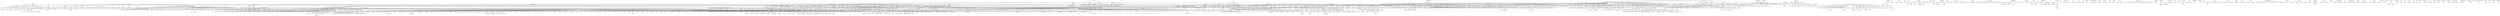 digraph ImagenetLabels
{
unicycle [label="unicycle"]
onscreen_object [label="onscreen object"]
condiment_shaker [label="condiment shaker"]
net [label="net"]
gravel [label="gravel"]
kit_fox [label="kit fox"]
sloth_bear [label="sloth bear"]
aircraft_part [label="aircraft part"]
bow [label="bow"]
weight_plate [label="weight plate"]
dam [label="dam"]
board [label="board"]
cleaning_tool [label="cleaning tool"]
train [label="train"]
tank_vehicle [label="tank (vehicle)"]
diapsid [label="diapsid"]
vine_snake [label="vine snake"]
measuring_device [label="measuring device"]
tile_roof [label="tile roof"]
dishrag [label="dishrag"]
prairie_chicken [label="prairie chicken"]
green_lizard [label="green lizard"]
mask [label="mask"]
wire_haired_fox_terrier [label="wire-haired fox terrier"]
tabby [label="tabby"]
cradle [label="cradle"]
plant_part [label="plant part"]
letter_opener [label="letter opener"]
bonnet [label="bonnet"]
woman [label="woman"]
spoon [label="spoon" id="fa12ab77-acef-40ba-90e1-aba5a8e2c245"]
cellular_telephone [label="cellular_telephone"]
thistle [label="thistle"]
crossword_puzzle [label="crossword puzzle"]
cylindrical_object [label="cylindrical object"]
marine_mammal [label="marine mammal"]
plane_tool [label="plane (tool)"]
black_and_gold_garden_spider [label="black and gold garden spider"]
confectionery [label="confectionery"]
beacon [label="beacon"]
burial_vault [label="burial vault"]
indian_elephant [label="indian elephant"]
tiger_shark [label="tiger shark"]
assault_rifle [label="assault rifle"]
bookshop [label="bookshop"]
breakwater [label="breakwater"]
tiger_cat [label="tiger cat"]
mortar_weaponry [label="mortar (weaponry)"]
vegetable [label="vegetable"]
box [label="box"]
killer_whale [label="killer whale"]
bighorn [label="bighorn"]
flat_coated_retriever [label="flat coated retriever"]
carriage [label="carriage"]
damselfly [label="damselfly"]
holster [label="holster"]
drilling_platform [label="drilling platform"]
french_loaf [label="french loaf"]
bernese_mountain_dog [label="bernese mountain dog"]
mobile_home [label="mobile_home"]
eft [label="eft"]
insect_part [label="insect part"]
walking_stick_insect [label="walking stick (insect)"]
electric_locomotive [label="electric locomotive"]
jinrikisha [label="jinrikisha"]
file [label="file"]
organ [label="organ"]
headwear [label="headwear"]
bluetick [label="bluetick"]
pembroke [label="pembroke"]
swing [label="swing"]
lycaenid [label="lycaenid"]
lamp_post [label="lamp post"]
shoe [label="shoe"]
scotch_terrier [label="scotch terrier"]
curly_coated_retriever [label="curly coated retriever"]
chow_chow [label="chow chow"]
garter_snake [label="garter snake"]
mitten [label="mitten"]
binder [label="binder"]
animal_enclosure [label="animal enclosure"]
coffee_mug [label="coffee mug"]
pembroke_welsh_corgi [label="pembroke welsh corgi"]
steel_drum [label="steel drum"]
tree_part [label="tree part"]
buckle [label="buckle"]
scorpion [label="scorpion"]
bathroom_object [label="bathroom object"]
goggles [label="goggles"]
water [label="water"]
bowl [label="bowl"]
eggnog [label="eggnog"]
hair_spray [label="hair spray"]
clog [label="clog"]
british_angora [label="british angora"]
maraca [label="maraca"]
potters_wheel [label="potter's wheel"]
plate_rack [label="plate rack"]
coat [label="coat"]
aquatic_vehicle [label="aquatic vehicle"]
cinema [label="cinema"]
teddy [label="teddy"]
open_container [label="open container"]
pencil [label="pencil"]
boston_bull [label="boston bull"]
spoonbill [label="spoonbill"]
carousel [label="carousel"]
candle [label="candle"]
chest [label="chest"]
foliage [label="foliage"]
sea_urchin [label="sea urchin"]
paddlewheel [label="paddlewheel"]
altar [label="altar"]
compost [label="compost"]
sloth [label="sloth"]
plow [label="plow"]
tower_crane [label="tower crane"]
microphone [label="microphone"]
joystick [label="joystick"]
apron [label="apron"]
balloon [label="balloon"]
vulture [label="vulture"]
turkish_angora [label="turkish angora"]
pitcher_container [label="pitcher (container)"]
ox [label="ox"]
bobsled [label="bobsled"]
common_newt [label="common newt"]
printer [label="printer"]
paving_stones [label="paving stones"]
staffordshire_bullterrier [label="staffordshire bullterrier"]
police_van [label="police van"]
ruddy_turnstone [label="ruddy turnstone"]
bell_pepper [label="bell pepper"]
nipple_plumbing [label="nipple (plumbing)"]
man [label="man"]
brassiere [label="brassiere"]
burrito [label="burrito"]
guenon [label="guenon"]
collie [label="collie"]
beetle [label="beetle"]
cauliflower [label="cauliflower"]
thorax [label="thorax"]
metal_barrel [label="metal barrel"]
spherical_object [label="spherical object"]
wolf_spider [label="wolf spider"]
wall [label="wall"]
siamang [label="siamang"]
hamster [label="hamster"]
cabinet [label="cabinet"]
pomegranate [label="pomegranate"]
renewable_energy_device [label="renewable energy device"]
bannister [label="bannister"]
shield [label="shield"]
ice_lolly [label="ice lolly"]
antelope [label="antelope"]
appenzeller_chicken [label="appenzeller chicken"]
container [label="container"]
trailer_truck [label="trailer truck"]
streetcar [label="streetcar"]
titi [label="titi"]
chimpanzee [label="chimpanzee"]
eel [label="eel"]
chien_leonberg [label="chien leonberg"]
trilobite [label="trilobite"]
fox [label="fox"]
oboe [label="oboe"]
amusement_ride [label="amusement ride"]
component [label="component"]
fairground_ride [label="fairground ride"]
tray [label="tray"]
beverage [label="beverage"]
pomeranian_dog [label="pomeranian dog"]
saint_bernard [label="saint bernard"]
racing_car [label="racing car"]
pelican [label="pelican"]
carniverous_animal [label="carniverous animal"]
fire_screen [label="fire_screen"]
hound [label="hound"]
fence [label="fence"]
wool [label="wool"]
maze [label="maze"]
water_tank [label="water tank"]
pig [label="pig"]
powered_wheeled_vehicle [label="powered wheeled vehicle"]
shopping_cart [label="shopping cart"]
leatherback_turtle [label="leatherback turtle"]
computer_keyboard [label="computer keyboard"]
siamese_cat [label="siamese cat"]
warplane [label="warplane"]
wardrobe [label="wardrobe"]
religious_building [label="religious building"]
sunscreen_container [label="sunscreen container"]
drake [label="drake"]
dutch_oven [label="dutch oven"]
cliff_dwelling [label="cliff dwelling"]
walker_hound [label="walker_hound"]
armoured_animal [label="armoured animal"]
umbrella [label="umbrella"]
bus [label="bus"]
lemon [label="lemon"]
picket_fence [label="picket fence"]
admiral_butterfly [label="admiral butterfly"]
agaric [label="agaric"]
tape_player [label="tape player"]
wolf [label="wolf"]
llama [label="llama"]
soccer_ball [label="soccer ball"]
yellow_ladys_slipper [label="yellow lady's slipper"]
rule [label="rule"]
utility_vault [label="utility vault"]
jewellery [label="jewellery"]
envelope [label="envelope"]
soap_dispenser [label="soap dispenser"]
koala [label="koala"]
daisy [label="daisy"]
peacock [label="peacock"]
liquid_container [label="liquid container"]
mashed_potato [label="mashed potato"]
balance_beam [label="balance beam"]
macaque [label="macaque"]
arctic_fox [label="arctic fox"]
organ_musical_instrument [label="organ (musical instrument)"]
gar [label="gar"]
shell [label="shell"]
military_vehicle [label="military vehicle"]
bed [label="bed"]
power_tool [label="power tool"]
chickadee [label="chickadee"]
sport [label="sport"]
lampshade [label="lampshade"]
soup_bowl [label="soup bowl"]
tank_liquid_container [label="tank (liquid container)"]
basset [label="basset"]
furniture_electronics [label="furniture/electronics"]
grass [label="grass"]
pot [label="pot"]
lumbermill [label="lumbermill"]
stole_vestment [label="stole (vestment)"]
bird [label="bird"]
land_mammal [label="land mammal"]
spade [label="spade"]
safety_pin [label="safety pin"]
lotion [label="lotion"]
irish_terrier [label="irish terrier"]
helicopter [label="helicopter"]
petri_dish [label="petri dish"]
miniskirt [label="miniskirt"]
brick [label="brick"]
marine_mollusc [label="marine mollusc"]
furniture [label="furniture"]
park_bench [label="park bench"]
belt [label="belt"]
fluid [label="fluid"]
kelpie [label="kelpie"]
combination_lock [label="combination lock"]
paper_card_object [label="paper/card object"]
dome [label="dome"]
limpkin [label="limpkin"]
seat_belt [label="seat belt"]
footwear [label="footwear"]
wooden_container [label="wooden container"]
lens_cap [label="lens cap"]
hard_disc [label="hard disc"]
paper_object [label="paper object"]
leonberg [label="leonberg"]
ocarina [label="ocarina"]
hen [label="hen"]
banded_gecko [label="banded gecko"]
device [label="device"]
torch [label="torch"]
jetty [label="jetty"]
waste_container [label="waste container"]
knee_pad [label="knee pad"]
bin [label="bin"]
ski_mask [label="ski mask"]
binder_clip [label="binder clip"]
arabian_camel [label="arabian camel"]
howler_monkey [label="howler_monkey"]
granny_smith [label="granny smith"]
leaf [label="leaf"]
cabbage_butterfly [label="cabbage butterfly"]
coral [label="coral"]
small_bag [label="small bag"]
expresso [label="expresso"]
seal [label="seal"]
airedale_terrier [label="airedale terrier"]
bicycle [label="bicycle"]
motor_scooter [label="motor scooter"]
hand_cart [label="hand cart"]
rottweiler [label="rottweiler"]
object [label="object"]
Model_T [label="Model_T"]
notebook_book [label="notebook (book)"]
bride [label="bride"]
muzzle [label="muzzle"]
strawberry [label="strawberry"]
file_folder [label="file (folder)"]
fish [label="fish"]
king_snake [label="king snake"]
slide_rule [label="slide rule"]
venus_fly_trap [label="venus fly trap"]
sports_aparatus [label="sports aparatus"]
milk_can [label="milk can"]
african_elephant [label="african elephant"]
shih_tzu [label="shih tzu"]
entertainment_center [label="entertainment center"]
flute [label="flute"]
American_coot [label="American coot"]
strainer [label="strainer"]
brain_coral [label="brain_coral"]
toaster [label="toaster"]
english_springer [label="english springer"]
wombat [label="wombat"]
fig [label="fig"]
lionfish [label="lionfish"]
whiptail [label="whiptail"]
gyromitra [label="gyromitra"]
christmas_stocking [label="christmas stocking"]
stage_platform [label="stage (platform)"]
pizza [label="pizza" id="be8270fd-2c5c-47ff-b938-0555e5201a18"]
english_setter [label="english setter"]
indri [label="indri"]
rhodesian_ridgeback [label="rhodesian ridgeback"]
aircraft [label="aircraft"]
airship [label="airship"]
old_english_sheepdog [label="old english sheepdog"]
jacamar [label="jacamar"]
harness [label="harness"]
worm_fence [label="worm fence"]
book_part [label="book part"]
flagpole [label="flagpole"]
hare [label="hare"]
sled [label="sled"]
perfume_dispenser [label="perfume dispenser"]
small_case [label="small case"]
bubble [label="bubble"]
bolete [label="bolete"]
baboon [label="baboon"]
ibizan_hound [label="ibizan hound"]
green_snake [label="green snake"]
head_cabbage [label="head cabbage"]
metal_cover [label="metal cover"]
spindle [label="spindle"]
chain_mail [label="chain_mail"]
ice_cream [label="ice cream"]
chow [label="chow"]
wheelbarrow [label="wheelbarrow"]
railed_transport_vehicle [label="railed transport vehicle"]
frilled_lizard [label="frilled lizard"]
oven [label="oven"]
dragonfly [label="dragonfly"]
monitor [label="monitor"]
loafer [label="loafer"]
boxer_snipe_eel [label="boxer snipe eel"]
airliner [label="airliner"]
brush [label="brush"]
rock_crab [label="rock crab"]
bee [label="bee"]
wooden_barrel [label="wooden barrel"]
airborne_object [label="airborne object"]
rapeseed [label="rapeseed"]
flatworm [label="flatworm"]
modem [label="modem"]
uniform [label="uniform"]
crash_helmet [label="crash helmet"]
urban_object [label="urban object"]
aquatic_mammal [label="aquatic mammal"]
space_shuttle [label="space shuttle"]
cultivated_plant [label="cultivated plant"]
robin [label="robin"]
mouse_animal [label="mouse (animal)"]
colobus [label="colobus"]
chain [label="chain"]
baseball [label="baseball"]
reflex_camera [label="reflex camera"]
siberian_husky [label="siberian husky"]
maltese_dog [label="maltese dog"]
leonberg_town [label="leonberg town"]
alp [label="alp"]
king_crab [label="king crab"]
American_egret [label="American_egret"]
mud_turtle [label="mud turtle"]
conch [label="conch"]
gazelle [label="gazelle"]
newfoundland [label="newfoundland"]
french_bulldog [label="french bulldog"]
bull_mastiff [label="bull mastiff"]
snowmobile [label="snowmobile"]
squash [label="squash"]
powder [label="powder"]
shopping_basket [label="shopping basket"]
sportsperson [label="sportsperson"]
aquatic_object [label="aquatic object"]
paintbrush [label="paintbrush"]
monument [label="monument"]
stole [label="stole"]
passenger_motor_vehicle [label="passenger motor vehicle"]
lemur [label="lemur"]
marmoset [label="marmoset"]
ptarmigan [label="ptarmigan"]
wall_clock [label="wall clock"]
water_tower [label="water tower"]
maypole [label="maypole"]
cricket_sport [label="cricket (sport)"]
invertebrate_with_exosksleton [label="invertebrate with exosksleton"]
bison [label="bison"]
labrador_retriever [label="labrador retriever"]
lakeside [label="lakeside"]
toad [label="toad"]
hanging_object [label="hanging object"]
spider [label="spider"]
architectural_element [label="architectural element"]
invertebrate [label="invertebrate"]
marine_animal [label="marine animal"]
sea_lion [label="sea lion"]
irish_wolfhound [label="irish wolfhound"]
gorilla [label="gorilla"]
utility_pole [label="utility pole"]
cassette_bicycle [label="cassette (bicycle)"]
barrel [label="barrel"]
ballpoint [label="ballpoint"]
fabric [label="fabric"]
accordion [label="accordion"]
little_blue_heron [label="little_blue_heron"]
sidewinder [label="sidewinder"]
mosque [label="mosque"]
barrier [label="barrier"]
shower_curtain [label="shower curtain"]
earthstar [label="earthstar"]
ferret [label="ferret"]
american_staffordshire_terrier [label="american staffordshire terrier"]
bodypart [label="bodypart"]
cliff [label="cliff"]
fly [label="fly"]
backpack [label="backpack"]
vault_architecture [label="vault (architecture)"]
parallel_bars [label="parallel bars"]
water_buffalo [label="water_buffalo"]
horse_cart [label="horse cart"]
cricket_insect [label="cricket (insect)"]
mantis [label="mantis"]
prayer_rug [label="prayer rug"]
hat [label="hat"]
shoji [label="shoji"]
toy_poodle [label="toy poodle"]
object_with_wheels [label="object with wheels"]
spectacles [label="spectacles"]
wind_turbine [label="wind turbine"]
belt_harness [label="belt/harness"]
brabancon_griffon [label="brabancon griffon"]
carnivore [label="carnivore"]
household_applicance [label="household applicance"]
bathing_cap [label="bathing cap"]
crate [label="crate"]
toucan [label="toucan"]
axolotl [label="axolotl"]
digital_clock [label="digital clock"]
dog [label="dog" id="bac46d8e-0655-46d5-a393-36c69a18ee2c"]
great_Dane [label="great Dane"]
equidae [label="equidae"]
pomeranian [label="pomeranian"]
tricycle [label="tricycle"]
espresso_maker [label="espresso maker"]
nipple_anatomy [label="nipple (anatomy)"]
crane_bird [label="crane (bird)"]
giant_schnauzer [label="giant schnauzer"]
bovinae [label="bovinae"]
tibetan_mastiff [label="tibetan mastiff"]
platypus [label="platypus"]
bee_eater [label="bee eater"]
mongoose [label="mongoose"]
leporidae [label="leporidae"]
cutting_tool [label="cutting tool"]
handrail [label="handrail"]
cosmetics [label="cosmetics"]
appenzeller_cheese [label="appenzeller cheese"]
american_alligator [label="american alligator"]
vestment [label="vestment"]
cloak [label="cloak"]
meat_loaf [label="meat loaf"]
helmet [label="helmet"]
lizard [label="lizard"]
can_opener [label="can opener"]
pole_post [label="pole/post"]
mousetrap [label="mousetrap"]
barn [label="barn"]
impala [label="impala"]
tailed_frog [label="tailed frog"]
hook [label="hook"]
eyewear [label="eyewear"]
bonnet_headgear [label="bonnet (headgear)"]
rug [label="rug"]
maillot [label="maillot"]
junco [label="junco"]
green_mamba [label="green_mamba"]
disk_brake [label="disk brake"]
tick [label="tick"]
fungus [label="fungus"]
laptop [label="laptop"]
spacecraft [label="spacecraft"]
agricultural_machinery [label="agricultural machinery"]
valley [label="valley"]
marine_invertebrate [label="marine invertebrate"]
racer [label="racer"]
road_bike [label="road bike"]
wok [label="wok"]
printing_plate [label="printing plate"]
bikini [label="bikini"]
animal_with_shell [label="animal with shell"]
electrical_appliance [label="electrical appliance"]
viaduct [label="viaduct"]
hotdog [label="hotdog"]
window_shade [label="window shade"]
fruit [label="fruit"]
violin [label="violin"]
echinoderms [label="echinoderms"]
plate_metal [label="plate (metal)"]
cuirass [label="cuirass"]
building_structure [label="building/structure"]
building_room [label="building/room"]
boathouse [label="boathouse"]
lesser_panda [label="lesser panda"]
japanese_spaniel [label="japanese spaniel"]
passenger_car [label="passenger car"]
european_gallinule [label="european gallinule"]
spotlight [label="spotlight"]
litter_bin [label="litter bin"]
book_jacket [label="book jacket"]
roof [label="roof"]
water_jug [label="water jug"]
boot [label="boot"]
punching_bag [label="punching bag"]
nipple_flexible_nozzle [label="nipple (flexible nozzle)"]
wallet [label="wallet"]
ram [label="ram"]
grand_piano [label="grand piano"]
black_stork [label="black stork"]
american_lobster [label="american lobster"]
marine_structure [label="marine structure"]
langur [label="langur"]
shop [label="shop"]
spaghetti_squash [label="spaghetti squash"]
ground_beetle [label="ground_beetle"]
shoe_shop [label="shoe shop"]
butternut_squash [label="butternut squash"]
chest_furniture [label="chest (furniture)"]
horizontal_bar [label="horizontal bar"]
rubber_eraser [label="rubber eraser"]
keyboard [label="keyboard"]
refrigerator [label="refrigerator"]
bread [label="bread"]
groom [label="groom"]
passenger_vehicle [label="passenger vehicle"]
flexible_material [label="flexible material"]
quilt [label="quilt"]
van [label="van"]
redshank [label="redshank"]
hermit_crab [label="hermit_crab"]
structure_water [label="structure/water"]
shelter [label="shelter"]
harmonica [label="harmonica"]
bird_wing [label="bird wing"]
tent [label="tent"]
wooden_door [label="wooden door"]
pill_bottle [label="pill bottle"]
cylindrical_container [label="cylindrical container"]
coin_container [label="coin container"]
flower [label="flower"]
chain_saw [label="chain saw"]
partridge [label="partridge"]
screw [label="screw"]
glass [label="glass" id="f08885f5-e0fa-467f-addf-459013170516"]
kite_bird [label="kite (bird)"]
crayfish [label="crayfish"]
mushroom [label="mushroom"]
dish [label="dish"]
spoke_nipple [label="spoke nipple"]
hammerhead [label="hammerhead"]
odometer [label="odometer"]
cannon [label="cannon"]
kerry_blue_terrier [label="kerry blue terrier"]
dingo [label="dingo"]
electronic_device [label="electronic device"]
upright_piano [label="upright piano"]
tree_root [label="tree root"]
wasp [label="wasp"]
paper_towel [label="paper towel"]
volleyball [label="volleyball"]
diaper [label="diaper"]
mountain_bike [label="mountain bike"]
rail_transport_vehicle [label="rail transport vehicle"]
hand_tool [label="hand tool"]
padlock [label="padlock"]
cricket [label="cricket"]
car_bonnet [label="car bonnet"]
coral_fungus [label="coral fungus"]
amphibian [label="amphibian"]
aeroplane [label="aeroplane"]
go_kart [label="go-kart"]
toilet_seat [label="toilet seat"]
radio_telescope [label="radio telescope"]
academic_gown [label="academic gown"]
comic_book [label="comic_book"]
cheeseburger [label="cheeseburger"]
structure [label="structure"]
centipede [label="centipede"]
butterfly [label="butterfly"]
sulphur_butterfly [label="sulphur butterfly"]
honeycomb [label="honeycomb"]
aquatic_animal [label="aquatic animal"]
wind_instrument [label="wind instrument"]
triceratops [label="triceratops"]
box_turtle [label="box turtle"]
fiddler_crab [label="fiddler crab"]
lacewing [label="lacewing"]
pomeranian_goose [label="pomeranian goose"]
old_dutch_capuchin [label="old dutch capuchin"]
firearm [label="firearm"]
volcano [label="volcano"]
red_backed_sandpiper [label="red backed sandpiper"]
mud [label="mud"]
Egyptian_cat [label="Egyptian cat"]
house_finch [label="house finch"]
glass_door [label="glass door"]
petri_plate [label="petri plate"]
dishware [label="dishware"]
badger [label="badger"]
limousine [label="limousine"]
electric_guitar [label="electric guitar"]
stem_plant [label="stem (plant)"]
american_chameleon [label="american chameleon"]
sheep [label="sheep"]
proboscis_monkey [label="proboscis monkey"]
protective_clothing [label="protective clothing"]
soup [label="soup"]
sauce [label="sauce"]
obelisk [label="obelisk"]
jug [label="jug"]
dipping_sauce [label="dipping sauce"]
rugby_ball [label="rugby ball"]
sign [label="sign"]
writing_implement [label="writing implement"]
schipperke [label="schipperke"]
cello [label="cello"]
komodo_dragon [label="komodo dragon"]
flexible_object [label="flexible object"]
square_academic_cap [label="square academic cap"]
red_wine [label="red wine"]
writing_tool [label="writing tool"]
lab_coat [label="lab coat"]
nut [label="nut"]
buckeye_tree [label="buckeye (tree)"]
grasshopper [label="grasshopper"]
suspension_bridge [label="suspension bridge"]
monastery [label="monastery"]
coffee [label="coffee"]
room [label="room"]
beaker [label="beaker"]
sandbar [label="sandbar"]
stingray [label="stingray"]
harvester [label="harvester"]
sunglass [label="sunglass"]
steel_arch_bridge [label="steel arch bridge"]
pomeranian_sheep [label="pomeranian sheep"]
snake [label="snake"]
quill [label="quill"]
lotion_container [label="lotion container"]
bouvier_des_flandres [label="bouvier des flandres"]
seashore [label="seashore"]
land_animal [label="land animal"]
display_board [label="display board"]
subscreen [label="subscreen"]
malinois [label="malinois"]
rotating_object [label="rotating object"]
dinosaur [label="dinosaur"]
sliding_door [label="sliding door"]
face_powder [label="face powder"]
sweatshirt [label="sweatshirt"]
dumbbell [label="dumbbell"]
afghan_hound [label="afghan hound"]
spatula [label="spatula"]
whiskey_jug [label="whiskey jug"]
photocopier [label="photocopier"]
liquid [label="liquid"]
yorkshire_terrier [label="yorkshire terrier"]
chow_food [label="chow (food)"]
jackfruit [label="jackfruit"]
acoustic_guitar [label="acoustic guitar"]
fur_coat [label="fur coat"]
shower_cap [label="shower cap"]
protective_cover [label="protective cover"]
white_wolf [label="white wolf"]
boxer_crab [label="boxer crab"]
marmot [label="marmot"]
web_site [label="web site"]
tiger_beetle [label="tiger beetle"]
stretcher [label="stretcher"]
hammer [label="hammer"]
great_grey_owl [label="great grey owl"]
space_heater [label="space heater"]
coil_tube [label="coil/tube"]
nozzle [label="nozzle"]
golf_ball [label="golf ball"]
plumbing_fixture [label="plumbing fixture"]
electronics [label="electronics"]
red_fox [label="red fox"]
vizsla [label="vizsla"]
root_plant [label="root (plant)"]
brambling [label="brambling"]
boa_constrictor [label="boa constrictor"]
jack_o_lantern [label="jack-o'-lantern"]
musical_instrument [label="musical instrument"]
banjo [label="banjo"]
hummingbird [label="hummingbird"]
barometer [label="barometer"]
digital_watch [label="digital watch"]
affenpinscher [label="affenpinscher"]
sussex_spaniel [label="sussex spaniel"]
folding_chair [label="folding chair"]
bolo_tie [label="bolo tie"]
fabric_object [label="fabric object"]
hoopskirt [label="hoopskirt"]
cushion [label="cushion"]
appenzeller_sennenhund [label="appenzeller sennenhund"]
keeshond [label="keeshond"]
steam_locomotive [label="steam locomotive"]
sunglasses [label="sunglasses"]
sewing_machine [label="sewing_machine"]
soil [label="soil"]
jigsaw_puzzle [label="jigsaw puzzle"]
consomme [label="consomme"]
bloodhound [label="bloodhound"]
pekinese [label="pekinese"]
bicycle_built_for_two [label="bicycle-built-for-two"]
pickup_truck [label="pickup truck"]
chiffonier [label="chiffonier"]
megalith [label="megalith"]
door [label="door"]
toy [label="toy"]
insect [label="insect"]
mink [label="mink"]
papillon_horse [label="papillon (horse)"]
notebook_computer [label="notebook (computer)"]
spider_web [label="spider web"]
scabbard [label="scabbard"]
typewriter_keyboard [label="typewriter keyboard"]
restaurant [label="restaurant"]
coil [label="coil"]
patas [label="patas"]
dugong [label="dugong"]
ant [label="ant"]
passenger_car_rail [label="passenger car (rail)"]
scale [label="scale"]
hay_bale [label="hay bale"]
concrete [label="concrete"]
roof_tiles [label="roof tiles"]
irish_setter [label="irish setter"]
cab [label="cab"]
black_grouse [label="black grouse"]
cash_machine [label="cash machine"]
artichoke [label="artichoke"]
bush [label="bush"]
solar_dish [label="solar dish"]
vehicle_part [label="vehicle part"]
butcher_shop [label="butcher_shop"]
swimming_trunks [label="swimming trunks"]
plunger [label="plunger"]
coucal [label="coucal"]
barracouta [label="barracouta"]
unknown [label="unknown"]
spider_monkey [label="spider monkey"]
tusker [label="tusker"]
bassinet [label="bassinet"]
drill [label="drill"]
optical_device [label="optical device"]
waffle_iron [label="waffle iron"]
rock_python [label="rock_python"]
amiguous_term [label="amiguous term"]
tie [label="tie"]
oriental_longhair [label="oriental longhair"]
seat [label="seat"]
pineapple [label="pineapple"]
power_drill [label="power drill"]
albatross [label="albatross"]
screen [label="screen"]
cleaning_device [label="cleaning device"]
human_activity [label="human activity"]
invertebrate_without_exoskeleton [label="invertebrate without exoskeleton"]
bookcase [label="bookcase"]
buckeye_chicken [label="buckeye chicken"]
shovel [label="shovel"]
worm [label="worm"]
binoculars [label="binoculars"]
poncho [label="poncho"]
pug [label="pug"]
border_terrier [label="border terrier"]
custard_apple [label="custard apple"]
hatchet [label="hatchet"]
african_chameleon [label="african chameleon"]
primate [label="primate"]
fox_squirrel [label="fox squirrel"]
border_collie [label="border collie"]
berry [label="berry"]
mosquito_net [label="mosquito_net"]
wooden_object [label="wooden object"]
potato_chips [label="potato chips"]
chihuahua_dog [label="chihuahua (dog)"]
airplane [label="airplane"]
screwdriver [label="screwdriver"]
goldfish [label="goldfish"]
leafhopper [label="leafhopper"]
file_tool [label="file (tool)"]
nail [label="nail"]
light_source [label="light source"]
tub [label="tub"]
academic_stole [label="academic stole"]
scuba_diver [label="scuba diver"]
saluki [label="saluki"]
polecat [label="polecat"]
insect_wing [label="insect wing"]
french_fries [label="french fries"]
theater_curtain [label="theater curtain"]
percussion_instrument [label="percussion instrument"]
car_part [label="car part"]
totem_pole [label="totem pole"]
paper [label="paper"]
mat [label="mat"]
doormat [label="doormat"]
turtle [label="turtle"]
social_insect [label="social insect"]
apiary [label="apiary"]
metal [label="metal"]
pen [label="pen"]
thatch [label="thatch"]
sorrel [label="sorrel"]
standard_poodle [label="standard poodle"]
paddle [label="paddle"]
polaroid_camera [label="polaroid camera"]
display_device [label="display device"]
swab [label="swab"]
broom [label="broom"]
medicine_chest [label="medicine chest"]
bird_part [label="bird part"]
lighter [label="lighter"]
platform [label="platform"]
stupa [label="stupa"]
boxer_shrimp [label="boxer shrimp"]
kuvasz [label="kuvasz"]
crane_machine [label="crane (machine)"]
dry_leaves [label="dry leaves"]
plymouth_expresso [label="plymouth expresso"]
rodent [label="rodent"]
angora [label="angora"]
chest_of_drawers [label="chest of drawers"]
pop_bottle [label="pop bottle"]
wine_bottle [label="wine bottle"]
agricultural_area [label="agricultural area"]
revolving_door [label="revolving door"]
necklace [label="necklace"]
wild_boar [label="wild boar"]
chicken [label="chicken"]
coho [label="coho"]
horned_viper [label="horned viper"]
sea_anemone [label="sea_anemone"]
space_bar [label="space bar"]
communication_device [label="communication device"]
electrical_device [label="electrical device"]
nematode [label="nematode"]
caldron [label="caldron"]
menu [label="menu"]
CD_player [label="CD player"]
water_bottle [label="water bottle"]
cheetah [label="cheetah"]
sax [label="sax"]
thunder_snake [label="thunder snake"]
switch [label="switch"]
ping_pong_ball [label="ping pong ball"]
feral_dog [label="feral dog"]
truck [label="truck"]
hip [label="hip"]
thimble [label="thimble"]
toilet_tissue [label="toilet tissue"]
cart [label="cart"]
water_ouzel [label="water ouzel"]
potpie [label="potpie"]
bell_cote [label="bell cote"]
bag [label="bag"]
electrical_enclosure [label="electrical enclosure"]
guinea_pig [label="guinea pig"]
boat [label="boat"]
gong [label="gong"]
household_object [label="household object"]
wine [label="wine"]
cairn [label="cairn"]
stone_pile [label="stone pile"]
marimba [label="marimba"]
notebook [label="notebook"]
arachnid [label="arachnid"]
marsupial [label="marsupial"]
zucchini [label="zucchini"]
vertebrate [label="vertebrate"]
jaguar [label="jaguar"]
black_footed_ferret [label="black footed ferret"]
eskimo_dog [label="eskimo dog"]
cocker_spaniel [label="cocker_spaniel"]
hamper [label="hamper"]
crab [label="crab"]
ostrich [label="ostrich"]
cicada [label="cicada"]
wall_plate [label="wall plate"]
plate_armour [label="plate (armour)"]
macaw [label="macaw"]
puffer [label="puffer"]
opening [label="opening"]
sea_slug [label="sea_slug"]
birdhouse [label="birdhouse"]
paste [label="paste"]
greater_swiss_mountain_dog [label="greater swiss mountain dog"]
ambiguous_word [label="ambiguous word"]
personal_item [label="personal item"]
monarch [label="monarch"]
architecture [label="architecture"]
moving_van [label="moving van"]
slug [label="slug"]
wheelie_bin [label="wheelie bin"]
mexican_hairless [label="mexican hairless"]
german_short_haired_pointer [label="german short haired pointer"]
spotted_salamander [label="spotted salamander"]
control_device [label="control device"]
ladybug [label="ladybug"]
mortarboard_tool [label="mortarboard (tool)"]
spaniel [label="spaniel"]
norwich_terrier [label="norwich terrier"]
dogsled [label="dogsled"]
indigo_bunting [label="indigo bunting"]
tripod [label="tripod"]
australian_terrier [label="australian terrier"]
great_pyrenees [label="great pyrenees"]
promontory [label="promontory"]
hair_slide [label="hair slide"]
instrument [label="instrument"]
minibus [label="minibus"]
clothing [label="clothing"]
lhasa [label="lhasa"]
sheepdog [label="sheepdog"]
ship [label="ship"]
fire_engine [label="fire engine"]
sea_cucumber [label="sea cucumber"]
washer [label="washer"]
glass_drinkware [label="glass (drinkware)"]
komondor [label="komondor"]
miniature_schnauzer [label="miniature schnauzer"]
corkscrew [label="corkscrew"]
neck_brace [label="neck brace"]
woodlouse [label="woodlouse"]
goose [label="goose"]
alligator_lizard [label="alligator lizard"]
ambigous_word [label="ambigous word"]
animal [label="animal"]
chesapeake_bay_retriever [label="chesapeake bay retriever"]
panpipe [label="panpipe"]
long_horned_beetle [label="long-horned beetle"]
shrimp [label="shrimp"]
standard_schnauzer [label="standard schnauzer"]
parking_meter [label="parking meter"]
cabbage [label="cabbage"]
dessert [label="dessert"]
person [label="person"]
dry_plant_matter [label="dry plant matter"]
gasmask [label="gasmask"]
asphalt [label="asphalt"]
cheese [label="cheese"]
stationery [label="stationery"]
trombone [label="trombone"]
washbasin [label="washbasin"]
parachute [label="parachute"]
stove [label="stove"]
abacus [label="abacus"]
lock [label="lock"]
grey_whale [label="grey whale"]
snow_leopard [label="snow leopard"]
pickup [label="pickup"]
chair [label="chair"]
cleaver [label="cleaver"]
pretzel [label="pretzel"]
food [label="food"]
dock_water [label="dock (water)"]
trifle [label="trifle"]
bearskin_hat [label="bearskin hat"]
big_spoon [label="big spoon"]
excercise_equipment [label="excercise equipment"]
appenzeller [label="appenzeller"]
organ_anatomy [label="organ (anatomy)"]
piano [label="piano"]
night_snake [label="night snake"]
stone_wall [label="stone wall"]
capuchin [label="capuchin"]
monarch_butterfly [label="monarch butterfly"]
tiles [label="tiles"]
carnivora [label="carnivora"]
landmark_monument [label="landmark/monument"]
red_breasted_merganser [label="red breasted merganser"]
glass_object [label="glass object"]
cardoon [label="cardoon"]
sand [label="sand"]
vehicle [label="vehicle"]
car [label="car"]
toyshop [label="toyshop"]
running_shoe [label="running shoe"]
pencil_box [label="pencil box"]
dung_beetle [label="dung beetle"]
vacuum_cleaner [label="vacuum cleaner"]
fountain [label="fountain"]
otterhound [label="otterhound"]
boxer_dog [label="boxer dog"]
starfish [label="starfish"]
flying_animal [label="flying animal"]
white_stork [label="white stork"]
mortar [label="mortar"]
trench_coat [label="trench coat"]
telephone [label="telephone"]
four_poster [label="four-poster"]
whistle [label="whistle"]
cassette_tape [label="cassette tape"]
ladle [label="ladle"]
sausage [label="sausage"]
stick [label="stick"]
wooden_gate [label="wooden gate"]
mountain_tent [label="mountain tent"]
broccoli [label="broccoli"]
plate_dishware [label="plate (dishware)"]
bucket [label="bucket"]
thresher [label="thresher"]
bridge [label="bridge"]
basketball [label="basketball"]
samoyed [label="samoyed"]
italian_greyhound [label="italian greyhound"]
fork_lift [label="fork lift"]
tench [label="tench"]
anemone_fish [label="anemone_fish"]
knot [label="knot"]
cookware [label="cookware"]
brass [label="brass"]
warthog [label="warthog"]
jeep [label="jeep"]
ringneck_snake [label="ringneck snake"]
guillotine [label="guillotine"]
pinwheel [label="pinwheel"]
crutch [label="crutch"]
cassette_player [label="cassette player"]
cocktail_shaker [label="cocktail shaker"]
medical_aparatus [label="medical aparatus"]
domestic_cat [label="domestic cat"]
snowplow [label="snowplow"]
ruffed_grouse [label="ruffed grouse"]
teapot [label="teapot"]
gate [label="gate"]
cassette [label="cassette"]
Burial_vault_enclosure [label="Burial vault (enclosure)"]
mollusc [label="mollusc"]
barber_chair [label="barber_chair"]
chime [label="chime"]
sundial [label="sundial"]
stopwatch [label="stopwatch"]
boxer [label="boxer"]
echidna [label="echidna"]
orange [label="orange" id="5ca7ccad-3b8c-4c9a-ac27-44cddc96d4fa"]
bulbul [label="bulbul"]
croquet_ball [label="croquet ball"]
swimwear [label="swimwear"]
water_kelpie [label="water kelpie"]
beaver [label="beaver"]
european_fire_salamander [label="european fire salamander"]
clock [label="clock"]
rotisserie [label="rotisserie"]
plastic_bag [label="plastic_bag"]
vault [label="vault"]
bagel [label="bagel"]
hay [label="hay"]
wig [label="wig"]
pole [label="pole"]
street_sign [label="street sign"]
trolleybus [label="trolleybus"]
bald_eagle [label="bald eagle"]
object_part [label="object part"]
nut_food [label="nut (food)"]
potato [label="potato"]
textile [label="textile"]
trashcan [label="trashcan"]
handkerchief [label="handkerchief"]
manhole_cover [label="manhole cover"]
mammal [label="mammal"]
grey_fox [label="grey fox"]
computer_mouse [label="computer mouse"]
syringe [label="syringe"]
cockroach [label="cockroach"]
overskirt [label="overskirt"]
stone [label="stone"]
windsor_tie [label="windsor tie"]
persian_cat [label="persian cat"]
throne [label="throne"]
coral_reef [label="coral reef"]
african_grey [label="african grey"]
sports_equipment [label="sports equipment"]
garden_spider [label="garden spider"]
yurt [label="yurt"]
bank_vault [label="bank vault"]
shetland_sheepdog [label="shetland sheepdog"]
elephant [label="elephant"]
oxygen_mask [label="oxygen mask"]
isopod [label="isopod"]
goblet [label="goblet"]
microscope [label="microscope"]
coil_spring [label="coil/spring"]
abaya [label="abaya"]
sheep_dog [label="sheep dog"]
english_foxhound [label="english foxhound"]
clothes_iron [label="clothes iron"]
golden_retriever [label="golden retriever"]
otter [label="otter"]
barbershop [label="barbershop"]
bottle [label="bottle"]
piggy_bank [label="piggy bank"]
fountain_pen [label="fountain pen"]
squirrel_monkey [label="squirrel monkey"]
miniature_pinscher [label="miniature pinscher"]
recreational_vehicle [label="recreational vehicle"]
tool [label="tool"]
carton [label="carton"]
tomb [label="tomb"]
appenzeller_goat [label="appenzeller goat"]
slot [label="slot"]
bakery [label="bakery"]
pajama [label="pajama"]
mailbag [label="mailbag"]
hippopotamus [label="hippopotamus"]
basket_bed [label="basket/bed"]
geyser [label="geyser"]
black_widow [label="black widow"]
arch [label="arch"]
gila_monster [label="gila monster"]
carpenters_kit [label="carpenter's kit"]
dial_telephone [label="dial telephone"]
norfolk_terrier [label="norfolk_terrier"]
lion [label="lion"]
drum [label="drum"]
cornet [label="cornet"]
kite [label="kite"]
pickelhaube [label="pickelhaube"]
australian_kelpie [label="australian kelpie"]
crane [label="crane"]
carniverous_fish [label="carniverous fish"]
equipment [label="equipment"]
stinkhorn [label="stinkhorn"]
carbonara [label="carbonara"]
loggerhead [label="loggerhead"]
planetarium [label="planetarium"]
marine_object [label="marine object"]
bale [label="bale"]
television [label="television"]
sports_car [label="sports car"]
water_snake [label="water snake"]
hand_held_computer [label="hand held computer"]
hen_of_the_woods [label="hen-of-the-woods"]
tibetan_terrier [label="tibetan terrier"]
german_shepherd [label="german shepherd"]
king_penguin [label="king penguin"]
rock_beauty [label="rock_beauty"]
tower [label="tower"]
bovine [label="bovine"]
hartebeest [label="hartebeest"]
giant_panda [label="giant panda"]
briard [label="briard"]
beer_bottle [label="beer bottle"]
tractor [label="tractor"]
chiton [label="chiton"]
headgear [label="headgear"]
thin_vertical_object [label="thin vertical object"]
cup [label="cup" id="654c2298-aa63-4d7d-b154-c8b521c26532"]
purse [label="purse"]
norwegian_elkhound [label="norwegian elkhound"]
boxer_sportsperson [label="boxer (sportsperson)"]
town [label="town"]
terrapin [label="terrapin"]
electric_fan [label="electric fan"]
breastplate [label="breastplate"]
metal_container [label="metal container"]
great_white_shark [label="great white shark"]
sturgeon [label="sturgeon"]
crock_pot [label="crock pot"]
library [label="library"]
mortar_masonry [label="mortar (masonry)"]
crustacean [label="crustacean"]
lynx [label="lynx"]
lamp [label="lamp"]
traffic_light [label="traffic light"]
velvet [label="velvet"]
borzoi [label="borzoi"]
rocking_chair [label="rocking chair"]
flying_insect [label="flying insect"]
stand [label="stand"]
stage [label="stage"]
whale [label="whale"]
cock [label="cock"]
quail [label="quail"]
puzzle [label="puzzle"]
ballplayer [label="ballplayer"]
metal_door [label="metal door"]
pay_phone [label="pay phone"]
dough [label="dough"]
brittany_spaniel [label="brittany spaniel"]
tow_truck [label="tow truck"]
lawn_mower [label="lawn mower"]
oystercatcher [label="oystercatcher"]
spiny_lobster [label="spiny lobster"]
rucksack [label="rucksack"]
bathtub [label="bathtub"]
reptile [label="reptile"]
chihuahua [label="chihuahua"]
wallaby [label="wallaby"]
agama [label="agama"]
grocery_store [label="grocery_store"]
dandie_dinmont [label="dandie dinmont"]
table_lamp [label="table lamp"]
custard_apple_tree [label="custard apple (tree)"]
snail [label="snail"]
vase [label="vase"]
post [label="post"]
rain_barrel [label="rain barrel"]
book [label="book"]
west_highland_white_terrier [label="west highland white terrier"]
remote_control [label="remote control"]
pier [label="pier"]
kimono [label="kimono"]
window_screen [label="window screen"]
curtain [label="curtain"]
wooden_spoon [label="wooden spoon"]
scottish_deerhound [label="scottish deerhound"]
weimaraner [label="weimaraner"]
beagle [label="beagle"]
hornbill [label="hornbill"]
aircraft_wing [label="aircraft wing"]
tree_stump [label="tree stump"]
indian_cobra [label="indian cobra"]
projector [label="projector"]
jean [label="jean"]
oscilloscope [label="oscilloscope"]
pigeon [label="pigeon"]
aquatic_equipment [label="aquatic equipment"]
onscreen [label="onscreen"]
crustaceans [label="crustaceans"]
ladybird [label="ladybird"]
camera [label="camera"]
porcupine [label="porcupine"]
cardigan [label="cardigan"]
madagascar_cat [label="madagascar cat"]
wheeled_vehicle [label="wheeled vehicle"]
barn_spider [label="barn spider"]
dishwasher [label="dishwasher"]
radio [label="radio"]
bath_towel [label="bath towel"]
big_cat [label="big cat"]
poodle [label="poodle"]
passenger_carrier [label="passenger carrier"]
tree_trunk [label="tree trunk"]
common_iguana [label="common iguana"]
bib [label="bib"]
wood_rabbit [label="wood rabbit"]
stethoscope [label="stethoscope"]
microwave_oven [label="microwave oven"]
plastic_object [label="plastic object"]
whippet [label="whippet"]
ice_bear [label="ice bear"]
tank [label="tank"]
scale_animal_skin [label="scale (animal skin)"]
lakeland_terrier [label="lakeland terrier"]
half_track [label="half track"]
meat [label="meat"]
monkey [label="monkey"]
pomeranian_duck [label="pomeranian duck"]
carniverous_plant [label="carniverous plant"]
snorkel [label="snorkel"]
iPod [label="iPod"]
soft_coated_wheaten_terrier [label="soft coated wheaten terrier"]
rabbit [label="rabbit"]
electric_bus [label="electric bus"]
utensil [label="utensil"]
angora_ferret [label="angora ferret"]
cephalopod [label="cephalopod"]
geographical_feature [label="geographical feature"]
fixture [label="fixture"]
freight_car [label="freight car"]
bench [label="bench"]
buckeye [label="buckeye"]
object_with_wings [label="object with wings"]
bustard [label="bustard"]
lipstick [label="lipstick"]
weighing_scale [label="weighing scale"]
leaf_beetle [label="leaf beetle"]
coffeepot [label="coffeepot"]
prison [label="prison"]
dock [label="dock"]
adhesive_bandage [label="adhesive bandage"]
squirrel [label="squirrel"]
lorikeet [label="lorikeet"]
frog [label="frog"]
jellyfish [label="jellyfish"]
trap_door [label="trap door"]
miniature_poodle [label="miniature poodle"]
cucumber [label="cucumber"]
papillon_dog [label="papillon (dog)"]
oxcart [label="oxcart"]
rattle [label="rattle"]
gantry_crane [label="gantry crane"]
magnetic_compass [label="magnetic compass"]
zebra [label="zebra"]
weapon [label="weapon"]
bottlecap [label="bottlecap"]
drumstick [label="drumstick"]
furniture_electronic_device [label="furniture/electronic device"]
ear [label="ear"]
diamondback [label="diamondback"]
football_helmet [label="football helmet"]
bulletproof_vest [label="bulletproof vest"]
military_uniform [label="military uniform"]
pillow [label="pillow"]
matchstick [label="matchstick"]
revolver [label="revolver"]
pick [label="pick"]
monarch_person [label="monarch (person)"]
palace [label="palace"]
bow_tie [label="bow tie"]
plastic [label="plastic"]
dalmatian [label="dalmatian"]
bittern [label="bittern"]
african_crocodile [label="african crocodile"]
ski [label="ski"]
pedestal [label="pedestal"]
jersey [label="jersey"]
band_aid [label="band aid"]
dolphin [label="dolphin"]
organism [label="organism"]
hourglass [label="hourglass"]
feather_boa [label="feather_boa"]
armour [label="armour"]
loudspeaker [label="loudspeaker"]
hot_pot [label="hot pot"]
floor_tiles [label="floor tiles"]
camel [label="camel"]
angora_goat [label="angora goat"]
dining_table [label="dining table"]
corn [label="corn"]
hognose_snake [label="hognose snake"]
garbage_truck [label="garbage truck"]
plane [label="plane"]
metal_gate [label="metal gate"]
brown_bear [label="brown bear"]
suidae [label="suidae"]
leopard [label="leopard"]
dhole [label="dhole"]
buffalo [label="buffalo"]
ring_binder [label="ring binder"]
projectile [label="projectile"]
french_horn [label="french horn"]
chainlink_fence [label="chainlink fence"]
wing [label="wing"]
stick_insect [label="stick insect"]
patio [label="patio"]
silky_terrier [label="silky terrier"]
chihuahua_cheese [label="chihuahua cheese"]
container_with_wheels [label="container with wheels"]
desk [label="desk"]
electric_ray [label="electric ray"]
acorn_squash [label="acorn squash"]
guacamole [label="guacamole"]
gown [label="gown"]
packet [label="packet"]
cover [label="cover"]
racket [label="racket"]
meerkat [label="meerkat"]
groenendael [label="groenendael"]
apple [label="apple" id="f81cf567-4798-4e4d-95f9-b430cf04ee55"]
hanging_basket [label="hanging basket"]
safe [label="safe"]
home_theater [label="home theater"]
dock_structure [label="dock (structure)"]
plate [label="plate"]
plant [label="plant"]
goat [label="goat"]
wheel [label="wheel"]
table [label="table"]
pitcher_plant [label="pitcher plant"]
mixing_bowl [label="mixing bowl"]
cowboy_hat [label="cowboy hat"]
surface_material [label="surface material"]
angora_rabbit [label="angora rabbit"]
ball [label="ball"]
structural_element [label="structural element"]
puck [label="puck"]
material [label="material"]
crib [label="crib"]
grille [label="grille"]
sombrero [label="sombrero"]
red_wolf [label="red_wolf"]
american_black_bear [label="american black bear"]
oil_filter [label="oil filter"]
plastic_container [label="plastic container"]
rifle [label="rifle"]
desktop_computer [label="desktop_computer"]
rhinoceros_beetle [label="rhinoceros beetle"]
toy_terrier [label="toy terrier"]
chambered_nautilus [label="chambered_nautilus"]
minivan [label="minivan"]
golfcart [label="golfcart"]
hand_blower [label="hand blower"]
chocolate_sauce [label="chocolate sauce"]
paved_area [label="paved area"]
plant_matter [label="plant matter"]
mobility_aid [label="mobility aid"]
ibex [label="ibex"]
entlebucher [label="entlebucher"]
pool_table [label="pool table"]
magpie [label="magpie"]
radiator [label="radiator"]
tree [label="tree"]
bear [label="bear"]
armadillo [label="armadillo"]
flying_object [label="flying object"]
convertible [label="convertible"]
container_with_handle [label="container with handle"]
black_and_tan_coonhound [label="black and tan coonhound"]
doberman [label="doberman"]
agricultural_tool [label="agricultural tool"]
soduku_puzzle [label="soduku puzzle"]
volleyball_sport [label="volleyball (sport)"]
skunk [label="skunk"]
gordon_setter [label="gordon setter"]
ambiguous_term [label="ambiguous term"]
bullfrog [label="bullfrog"]
vending_machine [label="vending machine"]
sealyham_terrier [label="sealyham terrier"]
schooner [label="schooner"]
tree_frog [label="tree frog"]
metal_pot [label="metal pot"]
sailing_ship [label="sailing ship"]
basket [label="basket"]
harp [label="harp"]
car_mirror [label="car mirror"]
metal_object [label="metal object"]
motor_vehicle [label="motor vehicle"]
three_toed_sloth [label="three toed sloth"]
clumber [label="clumber"]
bedlington_terrier [label="bedlington terrier"]
electric_device [label="electric device"]
walking_stick_mobility_aid [label="walking stick (mobility aid)"]
church [label="church"]
turnstile [label="turnstile"]
ringlet_butterfly [label="ringlet butterfly"]
aerosol_spray_can [label="aerosol spray can"]
cougar [label="cougar"]
tree_squirrel [label="tree squirrel"]
african_hunting_dog [label="african hunting dog"]
automobile [label="automobile"]
dowitcher [label="dowitcher"]
barrow [label="barrow"]
agricultural_machine [label="agricultural machine"]
harvestman [label="harvestman"]
consumer_electronics [label="consumer electronics"]
building [label="building"]
cloth [label="cloth"]
tennis_ball [label="tennis ball"]
arthropod [label="arthropod"]
weasel [label="weasel"]
orangutan [label="orangutan"]
irish_water_spaniel [label="irish water spaniel"]
car_wheel [label="car wheel"]
wellington_boot [label="wellington boot"]
tiger [label="tiger"]
flamingo [label="flamingo"]
shark [label="shark"]
sea_snake [label="sea snake"]
analog_clock [label="analog clock"]
hyena [label="hyena"]
machine [label="machine"]
banana [label="banana" id="1c1dfe7c-0978-4c59-8728-7857a3867296"]
acorn [label="acorn"]
sulphur_crested_cockatoo [label="sulphur crested cockatoo"]
sarong [label="sarong"]
tobacco_shop [label="tobacco shop"]
pie [label="pie"]
nipple [label="nipple"]
mailbox [label="mailbox"]
volleyball_ball [label="volleyball (ball)"]
mirror [label="mirror"]
household_appliance [label="household appliance"]
expresso_coffee [label="expresso (coffee)"]
terrier [label="terrier"]
capuchin_monkey [label="capuchin monkey"]
hog [label="hog"]
timber_wolf [label="timber wolf"]
black_swan [label="black swan"]
school_bus [label="school bus"]
dry_twigs [label="dry twigs"]
basenji [label="basenji"]
mouse [label="mouse"]
scientific_instrument [label="scientific instrument"]
platform_table [label="platform/table"]
beer_glass [label="beer glass"]
suit [label="suit"]
cowboy_boot [label="cowboy_boot"]
invertebrate_without_exosksleton [label="invertebrate without exosksleton"]
tarantula [label="tarantula"]
dungeness_crab [label="dungeness crab"]
weevil [label="weevil"]
car_door [label="car door"]
bollard [label="bollard"]
barbell [label="barbell"]
measuring_cup [label="measuring cup"]
malamute [label="malamute"]
duck [label="duck"]
gibbon [label="gibbon"]
custard_apple_fruit [label="custard apple (fruit)"]
gas_pump [label="gas pump"]
cooking_appliance [label="cooking appliance"]
scoreboard [label="scoreboard"]
bullet_train [label="bullet train"]
retriever_dog [label="retriever (dog)"]
ambulance [label="ambulance"]
moped [label="moped"]
china_cabinet [label="china cabinet"]
studio_couch [label="studio couch"]
information_storage_device [label="information storage device"]
castle [label="castle"]
ashcan [label="ashcan"]
pencil_sharpener [label="pencil sharpener"]
blenheim_spaniel [label="blenheim spaniel"]
guitar [label="guitar"]
bassoon [label="bassoon"]
frying_pan [label="frying pan"]
pillar [label="pillar"]
greenhouse [label="greenhouse"]
sandal [label="sandal"]
computer_keyboard_key [label="computer keyboard key"]
reel [label="reel"]
enclosure [label="enclosure"]
mortarboard [label="mortarboard"]
cat [label="cat" id="05c02fc5-9095-41e4-acb1-68303654ebb1"]
welsh_springer_spaniel [label="welsh springer spaniel"]
upright [label="upright"]
goldfinch [label="goldfinch"]
jay [label="jay"]
saltshaker [label="saltshaker"]
sock [label="sock"]
slipper [label="slipper"]
coyote [label="coyote"]
missile [label="missile"]
string_instrument [label="string instrument"]
walking_stick [label="walking stick"]
triumphal_arch [label="triumphal arch"]


animal->vertebrate
vertebrate->reptile
vertebrate->lizard
vertebrate->amphibian
vertebrate->mammal
vertebrate->bird
animal->invertebrate
invertebrate->invertebrate_with_exosksleton
invertebrate->invertebrate_without_exosksleton
invertebrate_with_exosksleton->arthropod
invertebrate_with_exosksleton->insect
invertebrate_without_exoskeleton->mollusc
mammal->land_mammal
land_mammal->fox
land_mammal->dog
land_mammal->cat
land_mammal->bear
land_mammal->pig
land_mammal->bovine
cat->domestic_cat
cat->big_cat
fox->kit_fox
dog->english_setter
dog->siberian_husky
dog->australian_terrier
dog->english_springer
animal->aquatic_animal
aquatic_animal->marine_animal
marine_animal->marine_mammal
marine_mammal->whale
marine_mammal->dolphin
marine_mammal->seal
whale->grey_whale
bear->lesser_panda
cat->Egyptian_cat
land_mammal->ibex
cat->persian_cat
big_cat->cougar
land_mammal->gazelle
land_mammal->porcupine
aquatic_mammal->sea_lion
dog->malamute
land_mammal->badger
dog->great_Dane
dog->hound
hound->walker_hound
dog->spaniel
spaniel->welsh_springer_spaniel
dog->whippet
hound->scottish_deerhound
aquatic_mammal->killer_whale
land_mammal->mink
land_mammal->african_elephant
dog->weimaraner
dog->soft_coated_wheaten_terrier
dog->dandie_dinmont
land_mammal->red_wolf
dog->old_english_sheepdog
big_cat->jaguar
dog->otterhound
dog->bloodhound
dog->airedale_terrier
land_mammal->hyena
land_mammal->meerkat
dog->giant_schnauzer
primate->monkey
monkey->titi
sloth->three_toed_sloth
plant->sorrel
ferret->black_footed_ferret
dog->dalmatian
dog->black_and_tan_coonhound
dog->papillon_dog
dog->papillon_horse
land_mammal->skunk
dog->staffordshire_bullterrier
dog->mexican_hairless
dog->bouvier_des_flandres
land_mammal->weasel
dog->miniature_poodle
clothing->cardigan
dog->malinois
sheep->bighorn
tree_squirrel->fox_squirrel
monkey->colobus
cat->tiger_cat
unknown->lhasa
antelope->impala
land_mammal->coyote
dog->yorkshire_terrier
dog->newfoundland
bear->brown_bear
fox->red_fox
dog->norwegian_elkhound
dog->rottweiler
antelope->hartebeest
dog->saluki
fox->grey_fox
dog->schipperke
dog->pekinese
dog->brabancon_griffon
dog->west_highland_white_terrier
dog->sealyham_terrier
monkey->guenon
land_mammal->carnivora
carnivora->mongoose
mammal->land_mammal
mammal->aquatic_mammal
land_mammal->primate
land_mammal->cat
land_mammal->dog
land_mammal->big_cat
land_mammal->primate
primate->lemur
lemur->indri
land_mammal->big_cat
big_cat->tiger
dog->irish_wolfhound
land_mammal->suidae
land_mammal->equidae
suidae->wild_boar
dog->entlebucher
equidae->zebra
land_mammal->sheep
sheep->ram
dog->french_bulldog
primate->orangutan
dog->basenji
big_cat->leopard
dog->bernese_mountain_dog
dog->maltese_dog
dog->norfolk_terrier
dog->toy_terrier
dog->vizsla
landmark_monument->cairn
stone_pile->cairn
monkey->squirrel_monkey
dog->groenendael
dog->clumber
cat->siamese_cat
primate->chimpanzee
dog->komondor
dog->afghan_hound
dog->japanese_spaniel
monkey->proboscis_monkey
land_mammal->rodent
rodent->guinea_pig
wolf->white_wolf
bear->ice_bear
primate->gorilla
dog->borzoi
dog->toy_poodle
dog->kerry_blue_terrier
land_mammal->bovinae
bovinae->ox
dog->scotch_terrier
dog->tibetan_mastiff
monkey->spider_monkey
dog->doberman
dog->boston_bull
dog->greater_swiss_mountain_dog
appenzeller->appenzeller_cheese
appenzeller->appenzeller_sennenhund
appenzeller->appenzeller_chicken
appenzeller->appenzeller_goat
dog->appenzeller_sennenhund
land_mammal->goat
bird->chicken
chicken->appenzeller_chicken
goat->appenzeller_goat
dog->shih_tzu
spaniel->irish_water_spaniel
pomeranian->pomeranian_dog
dog->pomeranian_dog
pomeranian->pomeranian_dog
pomeranian->pomeranian_sheep
sheep->pomeranian_sheep
animal->bird
bird->duck
bird->goose
pomeranian->pomeranian_duck
duck->pomeranian_duck
pomeranian->pomeranian_goose
goose->pomeranian_goose
dog->bedlington_terrier
suidae->warthog
land_mammal->camel
camel->arabian_camel
primate->gibbon
gibbon->siamang
dog->miniature_schnauzer
dog->collie
dog->golden_retriever
dog->terrier
terrier->irish_terrier
dog->affenpinscher
dog->border_collie
land_mammal->leporidae
leporidae->hare
boxer->boxer_crab
crab->boxer_crab
arthropod->crustacean
crustacean->crab
boxer->boxer_shrimp
crustacean->shrimp
shrimp->boxer_shrimp
boxer->boxer_dog
dog->boxer_dog
boxer->boxer_snipe_eel
eel->boxer_snipe_eel
boxer->boxer_sportsperson
person->sportsperson
sportsperson->boxer_sportsperson
terrier->silky_terrier
dog->hound
hound->beagle
leonberg->leonberg_town
town->leonberg_town
leonberg->chien_leonberg
dog->chien_leonberg
dog->german_short_haired_pointer
monkey->patas
dog->dhole
primate->baboon
monkey->macaque
dog->chesapeake_bay_retriever
dog->bull_mastiff
dog->kuvasz
capuchin->capuchin_monkey
capuchin->old_dutch_capuchin
bird->pigeon
pigeon->old_dutch_capuchin
monkey->capuchin_monkey
dog->pug
dog->curly_coated_retriever
terrier->norwich_terrier
dog->retriever_dog
retriever_dog->flat_coated_retriever
suidae->hog
dog->keeshond
dog->eskimo_dog
spaniel->brittany_spaniel
dog->poodle
dog->terrier
poodle->standard_poodle
terrier->lakeland_terrier
leopard->snow_leopard
dog->gordon_setter
dog->feral_dog
feral_dog->dingo
dog->standard_schnauzer
mammal->rodent
rodent->hamster
terrier->tibetan_terrier
mammal->fox
fox->arctic_fox
terrier->wire_haired_fox_terrier
dog->basset
mammal->bovinae
bovinae->buffalo
buffalo->water_buffalo
bear->american_black_bear
rabbit->angora_rabbit
angora->angora_rabbit
angora->angora_goat
goat->angora_goat
angora->angora_ferret
ferret->angora_ferret
angora->turkish_angora
cat->turkish_angora
angora->british_angora
british_angora->oriental_longhair
bovinae->bison
primate->howler_monkey
mammal->hippopotamus
ambiguous_word->chow
chow->chow_food
chow->chow_chow
dog->chow_chow
bear->giant_panda
terrier->american_staffordshire_terrier
dog->sheepdog
sheepdog->shetland_sheepdog
dog->great_pyrenees
ambiguous_word->chihuahua
chihuahua->chihuahua_cheese
cheese->chihuahua_cheese
dog->chihuahua_dog
cat->tabby
monkey->marmoset
dog->labrador_retriever
dog->saint_bernard
mammal->armadillo
animal->armoured_animal
armoured_animal->armadillo
dog->samoyed
dog->bluetick
mammal->polecat
squirrel->marmot
ambiguous_word->kelpie
kelpie->australian_kelpie
kelpie->water_kelpie
sheep_dog->australian_kelpie
primate->gibbon
mammal->llama
dog->miniature_pinscher
rabbit->wood_rabbit
dog->italian_greyhound
big_cat->lion
spaniel->cocker_spaniel
spaniel->sussex_spaniel
spaniel->blenheim_spaniel
dog->irish_setter
marine_mammal->dugong
elephant->indian_elephant
mammal->beaver
ambiguous_word->pembroke
pembroke->pembroke_welsh_corgi
dog->pembroke_welsh_corgi
cat->madagascar_cat
dog->rhodesian_ridgeback
big_cat->lynx
dog->african_hunting_dog
monkey->langur
hound->ibizan_hound
wolf->timber_wolf
big_cat->cheetah
hound->english_foxhound
dog->briard
bear->sloth_bear
terrier->border_terrier
dog->german_shepherd
mammal->otter
bear->koala
mammal->wild_boar
wild_boar->tusker
mammal->echidna
mammal->marsupial
marsupial->wallaby
mammal->platypus
mammal->wombat
firearm->revolver
personal_item->umbrella
aquatic_vehicle->boat
boat->ship
ship->sailing_ship
sailing_ship->schooner
ball->soccer_ball
musical_instrument->accordion
insect->ant
marine_animal->starfish
marine_animal->marine_mollusc
mollusc->marine_mollusc
marine_mollusc->cephalopod
cephalopod->chambered_nautilus
musical_instrument->grand_piano
electronic_device->laptop
fruit->berry
berry->strawberry
aeroplane->airliner
aeroplane->warplane
aircraft->airship
object->airborne_object
airborne_object->balloon
machine->vehicle
vehicle->aircraft
vehicle->spacecraft
vehicle->wheeled_vehicle
wheeled_vehicle->powered_wheeled_vehicle
spacecraft->space_shuttle
powered_wheeled_vehicle->minivan
powered_wheeled_vehicle->truck
powered_wheeled_vehicle->bus
powered_wheeled_vehicle->van
powered_wheeled_vehicle->car
vehicle->half_track
vehicle->military_vehicle
military_vehicle->tank
flying_object->projectile
projectile->missile
sled->bobsled
sled->dogsled
bicycle->bicycle_built_for_two
bicycle->mountain_bike
rail_transport_vehicle->freight_car
vehicle->passenger_carrier
passenger_carrier->passenger_car
ambiguous_word->passenger_car
passenger_car->passenger_car_rail
passenger_car->automobile
car->automobile
ambiguous_word->barrow
barrow->wheelbarrow
container_with_wheels->wheelbarrow
container->container_with_wheels
object_with_wheels->container_with_wheels
object_with_wheels->wheeled_vehicle
container_with_wheels->shopping_cart
powered_wheeled_vehicle->motor_scooter
powered_wheeled_vehicle->fork_lift
railed_transport_vehicle->electric_locomotive
wheeled_vehicle->railed_transport_vehicle
railed_transport_vehicle->steam_locomotive
powered_wheeled_vehicle->ambulance
car->cab
car->convertible
powered_wheeled_vehicle->jeep
car->limousine
car->Model_T
ambiguous_word->racer
racer->racing_car
racer->road_bike
wheeled_vehicle->road_bike
powered_wheeled_vehicle->sports_car
powered_wheeled_vehicle->go_kart
powered_wheeled_vehicle->golfcart
powered_wheeled_vehicle->moped
vehicle->snowplow
truck->fire_engine
truck->garbage_truck
ambiguous_word->pickup
pickup->pickup_truck
truck->pickup_truck
truck->tow_truck
truck->trailer_truck
van->moving_van
van->police_van
vehicle->recreational_vehicle
vehicle->streetcar
vehicle->snowmobile
wheeled_vehicle->tractor
agricultural_machinery->tractor
wheeled_vehicle->mobile_home
wheeled_vehicle->tricycle
wheeled_vehicle->unicycle
wheeled_vehicle->cart
cart->horse_cart
wheeled_vehicle->carriage
cart->hand_cart
cart->jinrikisha
cart->oxcart
container->container_with_handle
rotating_object->wheel
furniture->bed
basket->basket_bed
bed->basket_bed
basket_bed->bassinet
bed->cradle
bed->crib
bed->four_poster
furniture->bookcase
furniture->cabinet
cabinet->china_cabinet
furniture->medicine_chest
furniture->chest_of_drawers
chest_of_drawers->chiffonier
lamp->table_lamp
electrical_device->table_lamp
ambiguous_word->file
stationery->file_folder
file->file_folder
tool->file_tool
file->file_tool
stationery->file
bench->park_bench
furniture->seat
seat->park_bench
seat->chair
chair->barber_chair
chair->throne
chair->folding_chair
chair->rocking_chair
chair->studio_couch
seat->toilet_seat
bathroom_object->toilet_seat
furniture->table
table->desk
table->pool_table
table->dining_table
furniture->furniture_electronic_device
electronic_device->furniture_electronic_device
furniture_electronics->entertainment_center
furniture->wardrobe
fruit->apple
apple->granny_smith
fruit->orange
fruit->lemon
fruit->fig
fruit->pineapple
fruit->banana
fruit->jackfruit
ambiguous_word->custard_apple
custard_apple->custard_apple_fruit
fruit->custard_apple_fruit
custard_apple->custard_apple_tree
tree->pomegranate
object->nut
nut->acorn
bodypart->hip
bodypart->ear
plant->cultivated_plant
cultivated_plant->rapeseed
cultivated_plant->corn
ambiguous_word->buckeye
buckeye->buckeye_tree
buckeye->buckeye_chicken
tree->buckeye_tree
chicken->buckeye_chicken
object->musical_instrument
ambiguous_term->organ
organ->organ_anatomy
organ->organ_musical_instrument
ambiguous_word->upright
upright->upright_piano
piano->grand_piano
musical_instrument->piano
piano->upright_piano
musical_instrument->percussion_instrument
percussion_instrument->chime
percussion_instrument->drum
percussion_instrument->gong
percussion_instrument->rattle
rattle->maraca
percussion_instrument->marimba
drum->steel_drum
musical_instrument->banjo
musical_instrument->string_instrument
string_instrument->cello
string_instrument->violin
string_instrument->harp
string_instrument->guitar
guitar->acoustic_guitar
guitar->electric_guitar
musical_instrument->wind_instrument
wind_instrument->cornet
wind_instrument->french_horn
wind_instrument->trombone
wind_instrument->harmonica
wind_instrument->ocarina
wind_instrument->panpipe
wind_instrument->bassoon
wind_instrument->oboe
wind_instrument->sax
wind_instrument->flute
plant_part->flower
plant_part->stem_plant
plant_part->root_plant
plant_part->leaf
plant_part->foliage
plant_part->tree_part
tree_part->tree_trunk
tree_part->tree_stump
tree_part->tree_root
plant->tree
plant->bush
plant->grass
flower->daisy
flower->yellow_ladys_slipper
geographical_feature->cliff
geographical_feature->valley
geographical_feature->alp
geographical_feature->volcano
geographical_feature->promontory
geographical_feature->sandbar
geographical_feature->coral_reef
geographical_feature->lakeside
geographical_feature->seashore
geographical_feature->geyser
tool->cutting_tool
cutting_tool->hatchet
cutting_tool->cleaver
cutting_tool->letter_opener
ambiguous_term->plane
plane->plane_tool
plane->airplane
cutting_tool->plane_tool
cutting_tool->drill
power_tool->power_drill
drill->power_drill
cutting_tool->lawn_mower
tool->hand_tool
hand_tool->hammer
tool->corkscrew
tool->can_opener
tool->plunger
tool->screwdriver
tool->shovel
tool->spade
tool->agricultural_tool
agricultural_tool->plow
cutting_tool->chain_saw
power_tool->chain_saw
bird->cock
bird->hen
bird->ostrich
bird->brambling
bird->goldfinch
bird->house_finch
bird->junco
bird->indigo_bunting
bird->robin
bird->bulbul
bird->jay
bird->magpie
bird->chickadee
bird->water_ouzel
ambiguous_term->kite
bird->kite_bird
kite->kite_bird
object->object_with_wings
airborne_object->aircraft
aircraft->aeroplane
aircraft->helicopter
object_with_wings->aeroplane
vehicle->aeroplane
flying_object->aeroplane
object->flying_object
flying_object->flying_animal
animal->flying_animal
flying_animal->bird
flying_animal->flying_insect
object_with_wings->kite
bird->bald_eagle
bird->vulture
bird->great_grey_owl
bird->black_grouse
bird->ptarmigan
bird->ruffed_grouse
bird->prairie_chicken
bird->peacock
bird->quail
bird->partridge
bird->african_grey
bird->macaw
bird->sulphur_crested_cockatoo
bird->lorikeet
bird->coucal
bird->bee_eater
bird->hornbill
bird->hummingbird
bird->jacamar
bird->toucan
bird->drake
bird->red_breasted_merganser
bird->goose
bird->black_swan
bird->white_stork
bird->black_stork
bird->spoonbill
bird->flamingo
bird->American_egret
bird->little_blue_heron
bird->bittern
ambiguous_term->crane
crane->crane_bird
crane->crane_machine
crane_machine->tower_crane
crane_machine->gantry_crane
bird->crane_bird
bird->limpkin
bird->American_coot
bird->bustard
bird->ruddy_turnstone
bird->red_backed_sandpiper
bird->redshank
bird->dowitcher
bird->oystercatcher
bird->european_gallinule
bird->pelican
bird->king_penguin
bird->albatross
object->aquatic_object
aquatic_object->aquatic_animal
aquatic_animal->fish
organism->carnivore
animal->carniverous_animal
carnivore->carniverous_animal
plant->carniverous_plant
carnivore->carniverous_plant
carniverous_plant->venus_fly_trap
carniverous_plant->pitcher_plant
carniverous_animal->carniverous_fish
carniverous_fish->shark
shark->great_white_shark
shark->tiger_shark
shark->hammerhead
fish->electric_ray
fish->stingray
fish->barracouta
fish->coho
fish->tench
fish->goldfish
fish->eel
fish->rock_beauty
fish->anemone_fish
fish->lionfish
fish->puffer
fish->sturgeon
fish->gar
aquatic_animal->amphibian
land_animal->amphibian
animal->diapsid
diapsid->turtle
turtle->loggerhead
turtle->leatherback_turtle
turtle->mud_turtle
diapsid->terrapin
turtle->box_turtle
animal->reptile
reptile->lizard
lizard->banded_gecko
lizard->common_iguana
lizard->american_chameleon
lizard->whiptail
lizard->agama
lizard->frilled_lizard
lizard->alligator_lizard
lizard->gila_monster
lizard->green_lizard
lizard->african_chameleon
lizard->komodo_dragon
lizard->dinosaur
dinosaur->triceratops
lizard->african_crocodile
lizard->american_alligator
reptile->snake
snake->thunder_snake
snake->ringneck_snake
snake->hognose_snake
snake->green_snake
snake->king_snake
snake->garter_snake
snake->water_snake
snake->vine_snake
snake->night_snake
snake->boa_constrictor
snake->rock_python
snake->indian_cobra
snake->green_mamba
snake->sea_snake
aquatic_animal->sea_snake
snake->horned_viper
snake->diamondback
snake->sidewinder
amphibian->european_fire_salamander
amphibian->common_newt
amphibian->eft
amphibian->spotted_salamander
amphibian->axolotl
amphibian->frog
amphibian->toad
frog->bullfrog
frog->tree_frog
frog->tailed_frog
musical_instrument->whistle
object_part->wing
wing->aircraft_wing
wing->bird_wing
wing->insect_wing
bird_part->bird_wing
aircraft_part->aircraft_wing
insect_part->insect_wing
tool->brush
brush->paintbrush
tool->hand_blower
mask->oxygen_mask
object->equipment
equipment->aquatic_equipment
aquatic_equipment->snorkel
electronic_device->loudspeaker
electronic_device->microphone
ambiguous_term->mouse
mouse->computer_mouse
mouse->mouse_animal
object->device
device->electric_device
electric_device->electric_fan
device->oil_filter
device->strainer
device->space_heater
device->stove
device->guillotine
device->measuring_device
measuring_device->barometer
measuring_device->rule
measuring_device->odometer
ambiguous_term->scale
scale->scale_animal_skin
scale->weighing_scale
measuring_device->weighing_scale
measuring_device->clock
clock->analog_clock
clock->digital_clock
clock->wall_clock
measuring_device->hourglass
measuring_device->sundial
measuring_device->parking_meter
measuring_device->stopwatch
measuring_device->digital_watch
personal_item->digital_watch
measuring_device->stethoscope
tool->syringe
measuring_device->magnetic_compass
device->optical_device
optical_device->binoculars
optical_device->projector
personal_item->sunglasses
object->instrument
instrument->scientific_instrument
scientific_instrument->radio_telescope
scientific_instrument->microscope
tool->weapon
weapon->bow
weapon->cannon
weapon->assault_rifle
weapon->rifle
object->projectile
object->control_device
control_device->keyboard
keyboard->computer_keyboard
keyboard->typewriter_keyboard
device->lighter
device->abacus
machine->cash_machine
device->slide_rule
electronic_device->desktop_computer
electronic_device->hand_held_computer
ambiguous_term->notebook
notebook->notebook_book
notebook->notebook_computer
electronic_device->laptop
object->onscreen_object
onscreen->web_site
machine->agricultural_machine
agricultural_machine->harvester
agricultural_machine->thresher
electronic_device->printer
structural_element->opening
opening->slot
machine->vending_machine
machine->sewing_machine
control_device->joystick
control_device->switch
object_part->wheel
object_part->hook
wheel->car_wheel
wheel->paddlewheel
wheel->pinwheel
wheel->potters_wheel
device->gas_pump
amusement_ride->fairground_ride
amusement_ride->carousel
seat->swing
hanging_object->swing
hanging_object->hanging_basket
basket->hanging_basket
rotating_object->reel
object->radiator
sports_equipment->puck
electronic_device->hard_disc
sunglasses->sunglass
eyewear->sunglasses
eyewear->goggles
eyewear->spectacles
tool->pick
mirror->car_mirror
car_part->car_mirror
renewable_energy_device->solar_dish
renewable_energy_device->wind_turbine
electronic_device->remote_control
vehicle_part->disk_brake
component->buckle
personal_item->hair_slide
object->knot
lock->combination_lock
lock->padlock
component->nail
object->safety_pin
component->screw
component->muzzle
belt->belt_harness
harness->belt_harness
belt_harness->seat_belt
sports_equipment->ski
object->candle
object->jack_o_lantern
object->light_source
light_source->spotlight
light_source->torch
object->neck_brace
structure->pier
stand->tripod
pole_post->maypole
device->mousetrap
object->spider_web
arthropod->trilobite
arthropod->arachnid
arachnid->spider
spider->harvestman
arthropod->scorpion
spider->black_and_gold_garden_spider
spider->barn_spider
spider->garden_spider
spider->black_widow
spider->tarantula
spider->wolf_spider
arachnid->tick
arthropod->centipede
crustacean->isopod
isopod->woodlouse
crab->dungeness_crab
crab->rock_crab
crab->fiddler_crab
crustaceans->king_crab
crustacean->american_lobster
crustacean->spiny_lobster
crustacean->crayfish
crustacean->crab
crab->hermit_crab
insect->beetle
beetle->tiger_beetle
beetle->ladybug
beetle->ladybird
beetle->ground_beetle
beetle->long_horned_beetle
beetle->leaf_beetle
beetle->dung_beetle
beetle->rhinoceros_beetle
beetle->weevil
insect->fly
insect->social_insect
social_insect->bee
social_insect->ant
flying_insect->bee
flying_insect->wasp
insect->grasshopper
ambigous_word->cricket
cricket->cricket_insect
insect->cricket
cricket->cricket_sport
ambiguous_word->walking_stick
walking_stick->walking_stick_insect
walking_stick->walking_stick_mobility_aid
insect->stick_insect
insect->cockroach
insect->mantis
insect->cicada
insect->leafhopper
flying_insect->lacewing
flying_insect->dragonfly
flying_insect->damselfly
butterfly->admiral_butterfly
butterfly->ringlet_butterfly
ambiguous_word->monarch
flying_insect->butterfly
monarch->monarch_butterfly
monarch->monarch_person
butterfly->monarch_butterfly
butterfly->cabbage_butterfly
butterfly->sulphur_butterfly
butterfly->lycaenid
marine_animal->marine_invertebrate
animal->invertebrate
invertebrate->marine_invertebrate
marine_invertebrate->jellyfish
marine_invertebrate->sea_anemone
coral->brain_coral
worm->flatworm
worm->nematode
object->shell
shell->conch
animal_with_shell->snail
mollusc->snail
mollusc->slug
marine_mollusc->sea_slug
marine_mollusc->chiton
echinoderms->sea_urchin
echinoderms->sea_cucumber
marine_animal->echinoderms
household_object->household_appliance
household_applicance->clothes_iron
household_applicance->espresso_maker
cooking_appliance->microwave_oven
oven->dutch_oven
rotating_object->rotisserie
cooking_appliance->rotisserie
household_appliance->toaster
electrical_appliance->toaster
cooking_appliance->waffle_iron
cleaning_device->vacuum_cleaner
household_appliance->vacuum_cleaner
household_appliance->dishwasher
household_appliance->refrigerator
component->washer
cookware->crock_pot
cookware->frying_pan
cookware->wok
liquid_container->pot
pot->metal_pot
metal_pot->caldron
liquid_container->coffeepot
liquid_container->teapot
tool->spatula
platform->platform_table
table->platform_table
platform_table->altar
architectural_element->arch
arch->triumphal_arch
structure->monument
monument->triumphal_arch
paved_area->patio
bridge->steel_arch_bridge
bridge->suspension_bridge
bridge->viaduct
building->barn
building_structure->building
structure->building
structure->machine
building_structure->greenhouse
building->palace
religious_building->monastery
building_room->library
building_room->building
building_room->room
agricultural_area->apiary
building->boathouse
building->religious_building
religious_building->church
religious_building->mosque
structure->stupa
building->planetarium
building->restaurant
building->cinema
electronic_device->home_theater
building->lumbermill
coil->coil_tube
coil->coil_spring
thin_vertical_object->obelisk
thin_vertical_object->pillar
thin_vertical_object->post
thin_vertical_object->bollard
thin_vertical_object->pole_post
pole_post->utility_pole
pole_post->lamp_post
pole_post->totem_pole
building->castle
building->prison
shop->grocery_store
shop->bakery
shop->barbershop
shop->bookshop
shop->butcher_shop
food->confectionery
shop->shoe_shop
shop->tobacco_shop
shop->toyshop
architecture->fountain
building->cliff_dwelling
tent->yurt
structure_water->dock
dock->dock_water
dock->dock_structure
metal->brass
material->stone
object->stone
stone->megalith
object->megalith
handrail->bannister
marine_structure->breakwater
marine_structure->jetty
object->marine_object
marine_object->marine_structure
marine_object->marine_animal
structure->barrier
barrier->dam
structure->fence
structure->monument
structure->wall
structure->building
fence->chainlink_fence
fence->picket_fence
fence->worm_fence
wall->stone_wall
structural_element->grille
structural_element->door
structural_element->gate
structural_element->barrier
gate->metal_gate
metal_object->metal_gate
wooden_object->wooden_gate
metal_object->metal_door
wooden_object->wooden_door
door->sliding_door
door->wooden_door
door->metal_door
door->car_door
door->glass_door
glass_object->glass_door
door->revolving_door
door->trap_door
barrier->turnstile
gate->turnstile
structure->shelter
shelter->tent
tent->mountain_tent
board->scoreboard
board->display_board
object->honeycomb
household_object->plate_rack
material->honeycomb
structure->pedestal
object->beacon
food->vegetable
food->meat
food->fruit
food->nut_food
food->mashed_potato
vegetable->potato
potato->mashed_potato
potato->potato_chips
potato->french_fries
vegetable->bell_pepper
vegetable->cabbage
cabbage->head_cabbage
vegetable->broccoli
vegetable->cauliflower
squash->zucchini
squash->spaghetti_squash
squash->acorn_squash
squash->butternut_squash
vegetable->cucumber
vegetable->artichoke
plant->thistle
thistle->cardoon
fungus->mushroom
curtain->shower_curtain
clothing->jean
container->carton
container->box
container->waste_container
waste_container->bin
bin->litter_bin
bin->wheelie_bin
bin->trashcan
object->fabric_object
object->wooden_object
object->metal_object
object->plastic_object
object->glass_object
fabric_object->handkerchief
footwear->sandal
waste_container->ashcan
container->safe
ambiguous_term->plate
plate->plate_dishware
plate->petri_plate
plate->wall_plate
plate->printing_plate
plate->plate_metal
plate->plate_armour
plate->weight_plate
personal_item->jewellery
jewellery->necklace
ball->croquet_ball
clothing->coat
coat->fur_coat
protective_clothing->thimble
clothing->pajama
footwear->running_shoe
container->cocktail_shaker
ambiguous_term->chest
chest->chest_furniture
container->chest_furniture
furniture->chest_furniture
chest->thorax
metal_cover->manhole_cover
electronic_device->modem
container->tub
object->tray
sports_aparatus->balance_beam
food->bread
bread->bagel
rug->prayer_rug
clothing->kimono
pot->hot_pot
container->jug
jug->whiskey_jug
protective_clothing->knee_pad
cover->book_jacket
book_part->book_jacket
ambiguous_term->spindle
clothing->headwear
headwear->hat
headwear->ski_mask
container->bottle
bottle->beer_bottle
protective_clothing->helmet
headgear->helmet
headgear->hat
helmet->crash_helmet
object->bottlecap
roof->tile_roof
personal_item->mask
clothing->maillot
dish->petri_dish
helmet->football_helmet
headgear->bathing_cap
toy->teddy
personal_item->holster
bottle->pop_bottle
electronic_device->photocopier
clothing->vestment
puzzle->crossword_puzzle
puzzle->jigsaw_puzzle
puzzle->soduku_puzzle
ball->golf_ball
food->dessert
dessert->trifle
clothing->suit
tower->water_tower
container->water_tower
clothing->feather_boa
clothing->cloak
liquid->beverage
liquid->water
beverage->wine
wine->red_wine
percussion_instrument->drumstick
personal_item->shield
container->christmas_stocking
clothing->hoopskirt
paper_card_object->menu
ambiguous_term->stage
stage->stage_platform
structural_element->platform
platform->stage_platform
amiguous_term->bonnet
bonnet->car_bonnet
bonnet->bonnet_headgear
headgear->bonnet_headgear
car_part->car_bonnet
car_part->car_wheel
car_part->car_door
food->meat_loaf
ball->baseball
powder->face_powder
container->scabbard
personal_item->scabbard
container->sunscreen_container
lotion->subscreen
ambiguous_term->glass
glass->glass_drinkware
glass_drinkware->beer_glass
mushroom->hen_of_the_woods
food->dipping_sauce
dipping_sauce->guacamole
object->fixture
fixture->lampshade
material->flexible_material
flexible_material->textile
textile->wool
plant_matter->dry_plant_matter
plant_matter->dry_leaves
plant_matter->dry_twigs
plant_matter->compost
dry_plant_matter->hay
hay->hay_bale
bale->hay_bale
tie->bow_tie
bag->mailbag
jug->water_jug
container->open_container
open_container->bucket
fabric_object->cloth
cloth->dishrag
dishware->bowl
bowl->soup_bowl
beverage->eggnog
ambiguous_term->mortar
mortar->mortar_weaponry
mortar->mortar_masonry
coat->trench_coat
object->tool
object->flexible_object
tool->cleaning_tool
tool->paddle
flexible_object->chain
object->swab
bowl->mixing_bowl
food->pie
pie->potpie
bottle->wine_bottle
structural_element->shoji
protective_clothing->bulletproof_vest
protective_clothing->armour
platform->drilling_platform
ambiguous_term->binder
binder->binder_clip
binder->ring_binder
clothing->cardigan
clothing->sweatshirt
container->cookware
cookware->pot
structural_element->enclosure
enclosure->animal_enclosure
enclosure->electrical_enclosure
animal_enclosure->birdhouse
open_container->basket
basket->hamper
ball->ping_pong_ball
box->pencil_box
telephone->pay_phone
food->soup
liquid->soup
soup->consomme
clothing->apron
object->sports_equipment
sports_equipment->punching_bag
bag->backpack
bag->rucksack
man->groom
woman->bride
hat->bearskin_hat
stationery->pencil_sharpener
stationery->pen
stationery->pencil
stationery->envelope
stationery->paper
cleaning_tool->broom
net->mosquito_net
cloak->abaya
ambiguous_word->mortarboard
tool->mortarboard_tool
mortarboard->mortarboard_tool
mortarboard->square_academic_cap
clothing->poncho
tool->mobility_aid
mobility_aid->crutch
mobility_aid->walking_stick_mobility_aid
camera->polaroid_camera
computer_keyboard_key->space_bar
open_container->cup
sports_equipment->racket
object->urban_object
urban_object->traffic_light
tool->writing_implement
writing_implement->quill
writing_implement->pen
electronic_device->radio
food->dough
paste->dough
fluid->paste
fluid->liquid
armour->cuirass
clothing->uniform
uniform->military_uniform
cosmetics->lipstick
hat->shower_cap
electronic_device->monitor
electronic_device->oscilloscope
clothing->mitten
clothing->brassiere
bread->french_loaf
open_container->vase
liquid_container->milk_can
ball->rugby_ball
paper_object->paper_towel
mushroom->earthstar
paper_object->envelope
clothing->miniskirt
hat->cowboy_hat
passenger_vehicle->trolleybus
electric_bus->trolleybus
bottle->perfume_dispenser
cosmetics->perfume_dispenser
container->liquid_container
liquid_container->bathtub
food->sausage
sausage->hotdog
fungus->coral_fungus
train->bullet_train
fabric_object->pillow
fabric_object->cushion
paper_object->toilet_tissue
information_storage_device->cassette_tape
ambiguous_word->cassette
cassette->cassette_tape
cassette->cassette_bicycle
tool->carpenters_kit
utensil->ladle
spoon->big_spoon
big_spoon->ladle
fungus->stinkhorn
container->lotion_container
container->aerosol_spray_can
aerosol_spray_can->hair_spray
clothing->gown
gown->academic_gown
structural_element->dome
container->crate
personal_item->wig
food->burrito
bottle->pill_bottle
protective_clothing->armour
armour->chain_mail
curtain->theater_curtain
object->cover
cover->window_shade
container->cylindrical_container
container->wooden_container
container->plastic_container
container->metal_container
wooden_container->wooden_barrel
cylindrical_container->barrel
barrel->wooden_barrel
barrel->metal_barrel
metal_container->metal_barrel
liquid_container->washbasin
device->plumbing_fixture
plumbing_fixture->washbasin
tool->writing_tool
writing_tool->pen
pen->ballpoint
ball->basketball
fabric_object->bath_towel
footwear->cowboy_boot
clothing->gown
ambiguous_word->screen
screen->window_screen
screen->fire_screen
mushroom->agaric
communication_device->telephone
electronic_device->telephone
telephone->cellular_telephone
ambiguous_word->nipple
nipple->nipple_anatomy
nipple->nipple_plumbing
nipple->nipple_flexible_nozzle
nozzle->nipple_flexible_nozzle
device->nozzle
device->communication_device
device->electronic_device
nipple->spoke_nipple
excercise_equipment->barbell
container->mailbox
coat->lab_coat
motor_vehicle->passenger_motor_vehicle
passenger_motor_vehicle->minibus
container->packet
architectural_element->maze
cylindrical_object->pole
cylindrical_object->horizontal_bar
hat->sombrero
helmet->pickelhaube
container->liquid_container
liquid_container->water_tank
tank->tank_liquid_container
tank->tank_vehicle
tank_liquid_container->water_tank
water_tank->rain_barrel
container->small_case
small_case->wallet
personal_item->wallet
consumer_electronics->cassette_player
book->comic_book
container->coin_container
coin_container->piggy_bank
sign->street_sign
architectural_element->bell_cote
pen->fountain_pen
clothing->tie
tie->windsor_tie
human_activity->sport
volleyball->volleyball_ball
volleyball->volleyball_sport
sport->volleyball_sport
clothing->overskirt
clothing->sarong
bag->small_bag
small_bag->purse
clothing->bolo_tie
clothing->bib
device->parachute
fabric_object->parachute
display_device->television
consumer_electronics->television
swimwear->swimming_trunks
cup->measuring_cup
expresso->expresso_coffee
coffee->expresso_coffee
expresso->plymouth_expresso
car->plymouth_expresso
food->pizza
protective_clothing->breastplate
basket->shopping_basket
utensil->wooden_spoon
condiment_shaker->saltshaker
sauce->chocolate_sauce
sportsperson->ballplayer
cup->goblet
organism->fungus
organism->animal
organism->plant
fungus->mushroom
mushroom->gyromitra
medical_aparatus->stretcher
bottle->water_bottle
telephone->dial_telephone
container->soap_dispenser
clothing->jersey
bus->school_bus
puzzle->jigsaw_puzzle
object->puzzle
puzzle->maze
wooden_object->jigsaw_puzzle
bag->plastic_bag
camera->reflex_camera
clothing->diaper
adhesive_bandage->band_aid
food->ice_lolly
fabric->velvet
ball->tennis_ball
personal_item->mask
mask->gasmask
clothing->protective_clothing
protective_clothing->gasmask
fabric_object->mat
mat->doormat
footwear->loafer
food->ice_cream
food->pretzel
fabric_object->quilt
clothing->maillot
electronics->tape_player
clothing->footwear
footwear->clog
footwear->shoe
footwear->slipper
footwear->sandal
footwear->boot
footwear->wellington_boot
consumer_electronics->iPod
fungus->bolete
person->scuba_diver
open_container->pitcher_container
liquid_container->pitcher_container
tool->matchstick
stick->matchstick
object->stick
swimwear->bikini
footwear->sock
consumer_electronics->CD_player
protective_cover->lens_cap
dry_plant_matter->thatch
material->thatch
material->metal
material->fabric
material->plastic
material->stone
material->brick
material->concrete
material->surface_material
surface_material->gravel
surface_material->sand
surface_material->soil
surface_material->mud
surface_material->asphalt
surface_material->paving_stones
surface_material->roof_tiles
surface_material->floor_tiles
tiles->roof_tiles
tiles->floor_tiles
vault->vault_architecture
vault->bank_vault
vault->utility_vault
vault->burial_vault
tomb->burial_vault
vault->Burial_vault_enclosure
cup->beaker
spherical_object->bubble
food->cheeseburger
excercise_equipment->parallel_bars
pole->flagpole
cup->coffee_mug
stationery->rubber_eraser
ambiguous_term->stole
stole->stole_vestment
clothing->stole_vestment
stole->academic_stole
clothing->academic_stole
food->carbonara
excercise_equipment->dumbbell
}